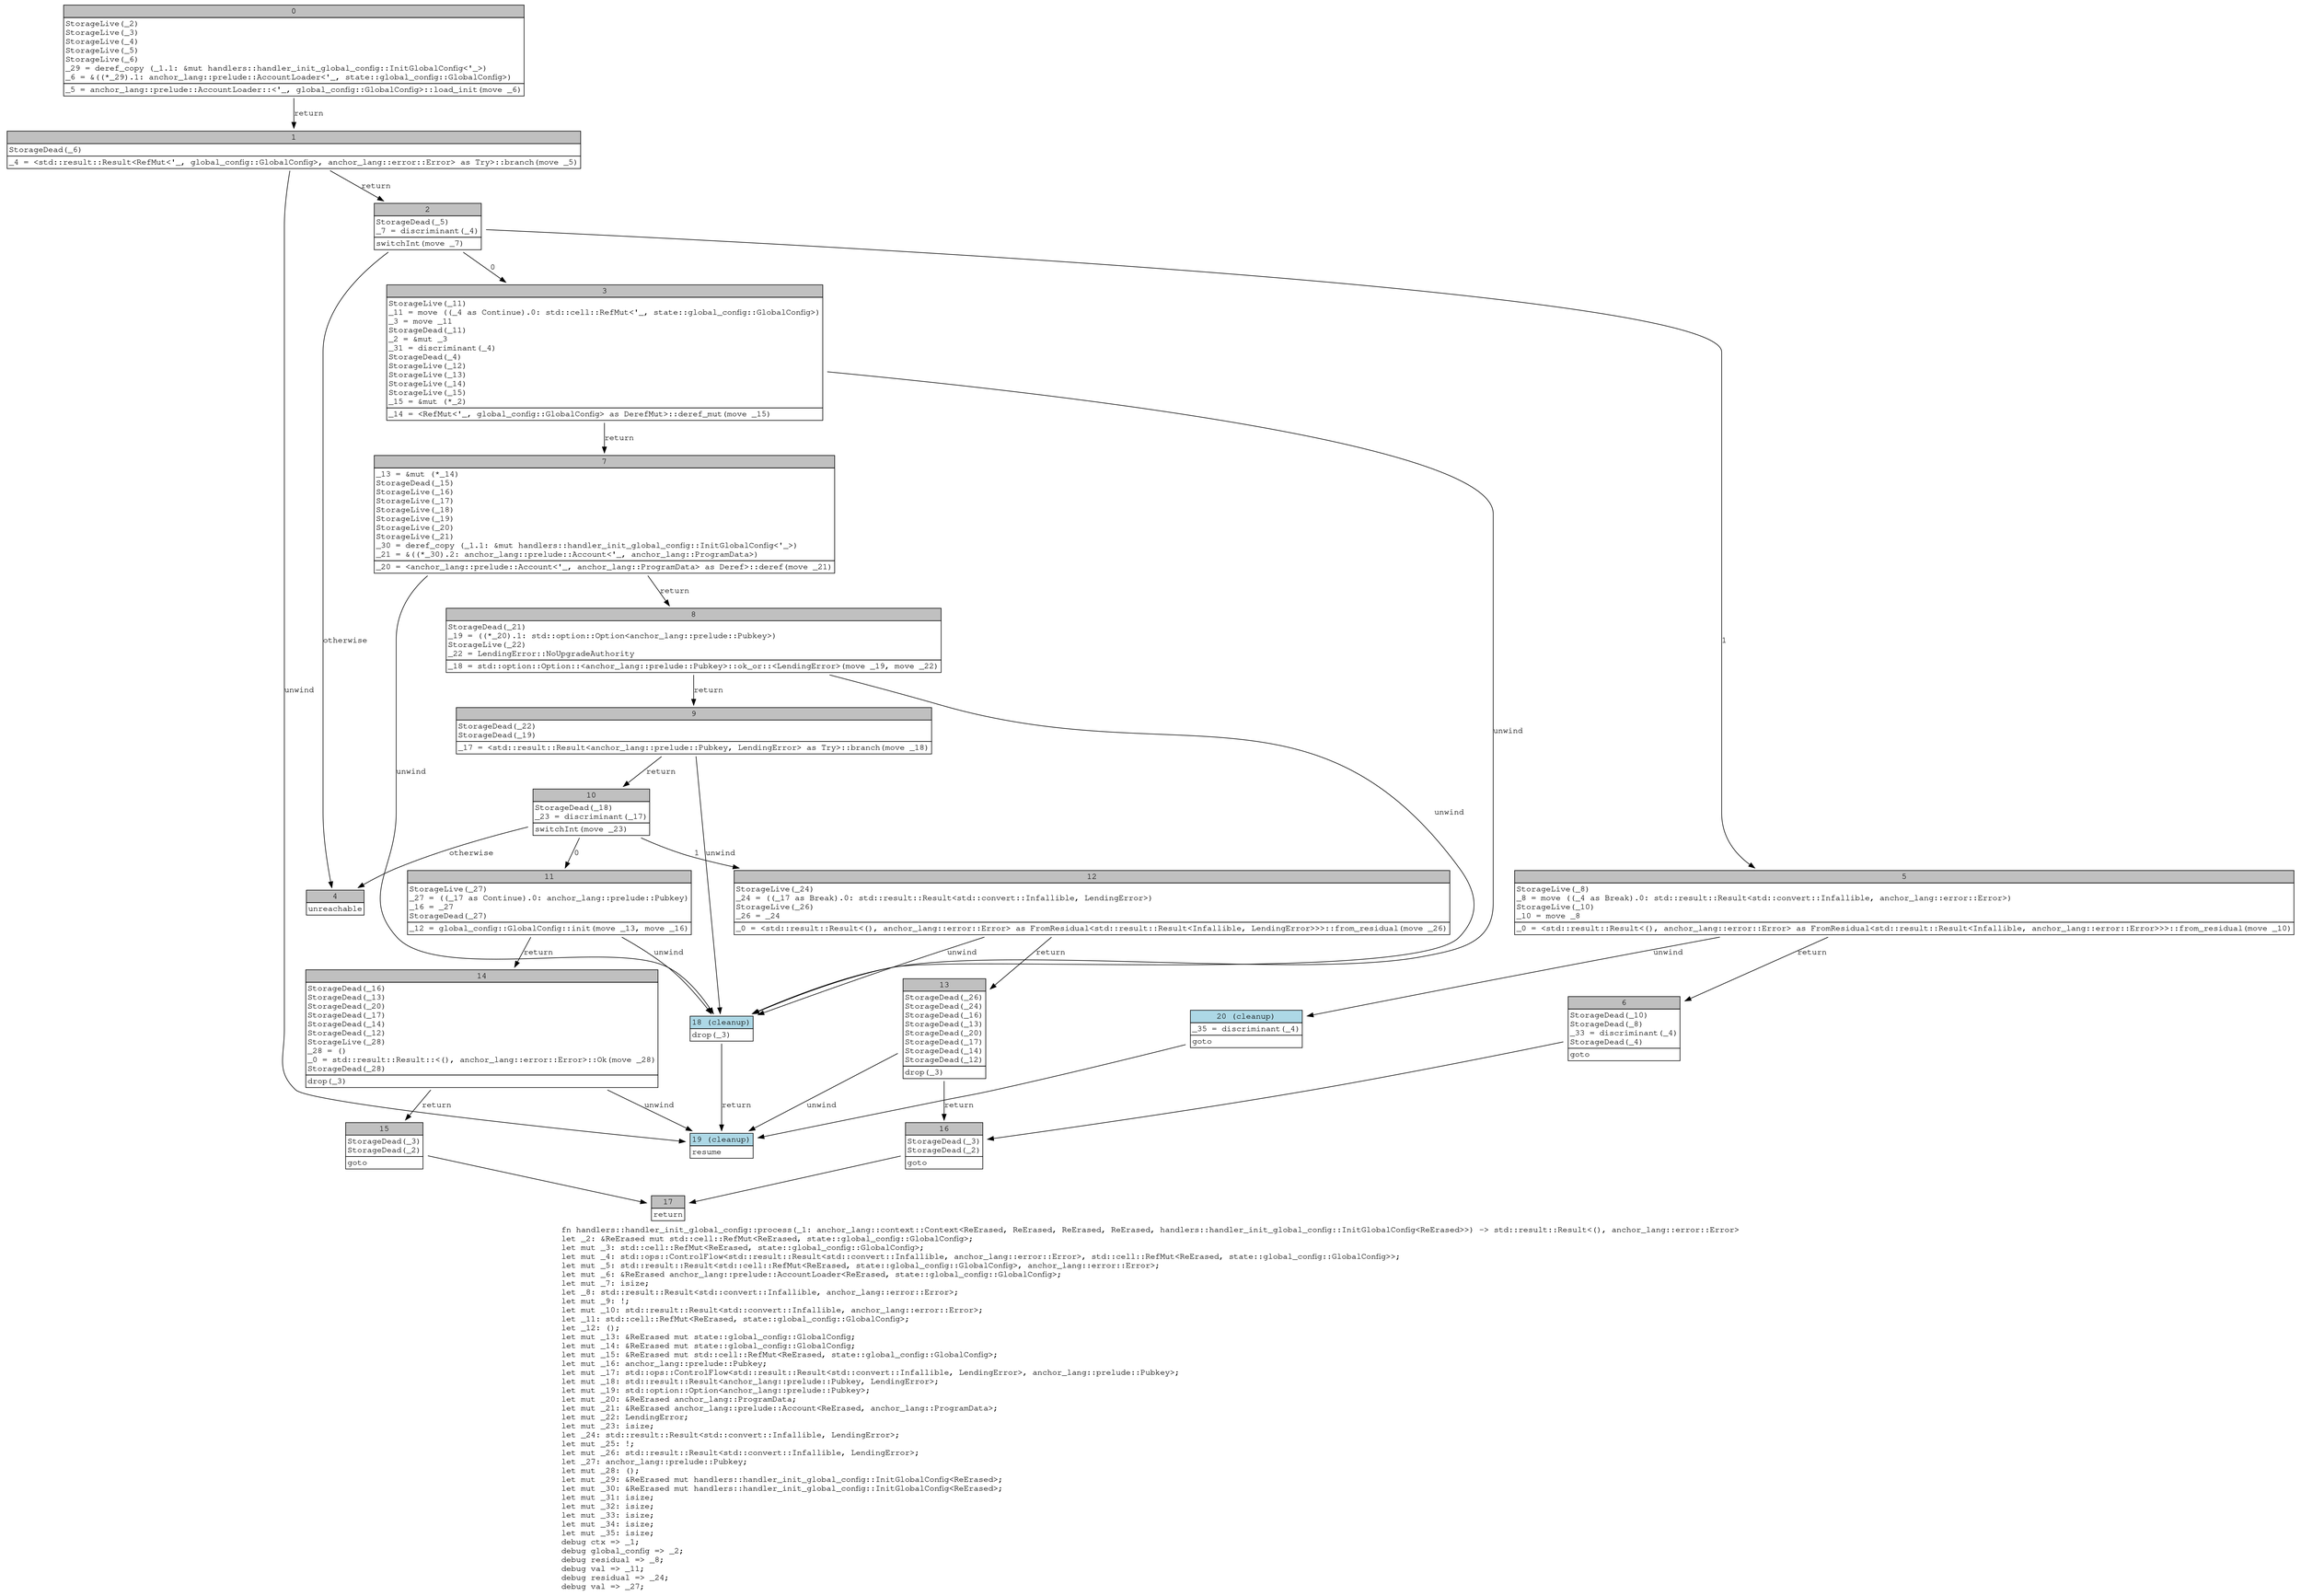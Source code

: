 digraph Mir_0_254 {
    graph [fontname="Courier, monospace"];
    node [fontname="Courier, monospace"];
    edge [fontname="Courier, monospace"];
    label=<fn handlers::handler_init_global_config::process(_1: anchor_lang::context::Context&lt;ReErased, ReErased, ReErased, ReErased, handlers::handler_init_global_config::InitGlobalConfig&lt;ReErased&gt;&gt;) -&gt; std::result::Result&lt;(), anchor_lang::error::Error&gt;<br align="left"/>let _2: &amp;ReErased mut std::cell::RefMut&lt;ReErased, state::global_config::GlobalConfig&gt;;<br align="left"/>let mut _3: std::cell::RefMut&lt;ReErased, state::global_config::GlobalConfig&gt;;<br align="left"/>let mut _4: std::ops::ControlFlow&lt;std::result::Result&lt;std::convert::Infallible, anchor_lang::error::Error&gt;, std::cell::RefMut&lt;ReErased, state::global_config::GlobalConfig&gt;&gt;;<br align="left"/>let mut _5: std::result::Result&lt;std::cell::RefMut&lt;ReErased, state::global_config::GlobalConfig&gt;, anchor_lang::error::Error&gt;;<br align="left"/>let mut _6: &amp;ReErased anchor_lang::prelude::AccountLoader&lt;ReErased, state::global_config::GlobalConfig&gt;;<br align="left"/>let mut _7: isize;<br align="left"/>let _8: std::result::Result&lt;std::convert::Infallible, anchor_lang::error::Error&gt;;<br align="left"/>let mut _9: !;<br align="left"/>let mut _10: std::result::Result&lt;std::convert::Infallible, anchor_lang::error::Error&gt;;<br align="left"/>let _11: std::cell::RefMut&lt;ReErased, state::global_config::GlobalConfig&gt;;<br align="left"/>let _12: ();<br align="left"/>let mut _13: &amp;ReErased mut state::global_config::GlobalConfig;<br align="left"/>let mut _14: &amp;ReErased mut state::global_config::GlobalConfig;<br align="left"/>let mut _15: &amp;ReErased mut std::cell::RefMut&lt;ReErased, state::global_config::GlobalConfig&gt;;<br align="left"/>let mut _16: anchor_lang::prelude::Pubkey;<br align="left"/>let mut _17: std::ops::ControlFlow&lt;std::result::Result&lt;std::convert::Infallible, LendingError&gt;, anchor_lang::prelude::Pubkey&gt;;<br align="left"/>let mut _18: std::result::Result&lt;anchor_lang::prelude::Pubkey, LendingError&gt;;<br align="left"/>let mut _19: std::option::Option&lt;anchor_lang::prelude::Pubkey&gt;;<br align="left"/>let mut _20: &amp;ReErased anchor_lang::ProgramData;<br align="left"/>let mut _21: &amp;ReErased anchor_lang::prelude::Account&lt;ReErased, anchor_lang::ProgramData&gt;;<br align="left"/>let mut _22: LendingError;<br align="left"/>let mut _23: isize;<br align="left"/>let _24: std::result::Result&lt;std::convert::Infallible, LendingError&gt;;<br align="left"/>let mut _25: !;<br align="left"/>let mut _26: std::result::Result&lt;std::convert::Infallible, LendingError&gt;;<br align="left"/>let _27: anchor_lang::prelude::Pubkey;<br align="left"/>let mut _28: ();<br align="left"/>let mut _29: &amp;ReErased mut handlers::handler_init_global_config::InitGlobalConfig&lt;ReErased&gt;;<br align="left"/>let mut _30: &amp;ReErased mut handlers::handler_init_global_config::InitGlobalConfig&lt;ReErased&gt;;<br align="left"/>let mut _31: isize;<br align="left"/>let mut _32: isize;<br align="left"/>let mut _33: isize;<br align="left"/>let mut _34: isize;<br align="left"/>let mut _35: isize;<br align="left"/>debug ctx =&gt; _1;<br align="left"/>debug global_config =&gt; _2;<br align="left"/>debug residual =&gt; _8;<br align="left"/>debug val =&gt; _11;<br align="left"/>debug residual =&gt; _24;<br align="left"/>debug val =&gt; _27;<br align="left"/>>;
    bb0__0_254 [shape="none", label=<<table border="0" cellborder="1" cellspacing="0"><tr><td bgcolor="gray" align="center" colspan="1">0</td></tr><tr><td align="left" balign="left">StorageLive(_2)<br/>StorageLive(_3)<br/>StorageLive(_4)<br/>StorageLive(_5)<br/>StorageLive(_6)<br/>_29 = deref_copy (_1.1: &amp;mut handlers::handler_init_global_config::InitGlobalConfig&lt;'_&gt;)<br/>_6 = &amp;((*_29).1: anchor_lang::prelude::AccountLoader&lt;'_, state::global_config::GlobalConfig&gt;)<br/></td></tr><tr><td align="left">_5 = anchor_lang::prelude::AccountLoader::&lt;'_, global_config::GlobalConfig&gt;::load_init(move _6)</td></tr></table>>];
    bb1__0_254 [shape="none", label=<<table border="0" cellborder="1" cellspacing="0"><tr><td bgcolor="gray" align="center" colspan="1">1</td></tr><tr><td align="left" balign="left">StorageDead(_6)<br/></td></tr><tr><td align="left">_4 = &lt;std::result::Result&lt;RefMut&lt;'_, global_config::GlobalConfig&gt;, anchor_lang::error::Error&gt; as Try&gt;::branch(move _5)</td></tr></table>>];
    bb2__0_254 [shape="none", label=<<table border="0" cellborder="1" cellspacing="0"><tr><td bgcolor="gray" align="center" colspan="1">2</td></tr><tr><td align="left" balign="left">StorageDead(_5)<br/>_7 = discriminant(_4)<br/></td></tr><tr><td align="left">switchInt(move _7)</td></tr></table>>];
    bb3__0_254 [shape="none", label=<<table border="0" cellborder="1" cellspacing="0"><tr><td bgcolor="gray" align="center" colspan="1">3</td></tr><tr><td align="left" balign="left">StorageLive(_11)<br/>_11 = move ((_4 as Continue).0: std::cell::RefMut&lt;'_, state::global_config::GlobalConfig&gt;)<br/>_3 = move _11<br/>StorageDead(_11)<br/>_2 = &amp;mut _3<br/>_31 = discriminant(_4)<br/>StorageDead(_4)<br/>StorageLive(_12)<br/>StorageLive(_13)<br/>StorageLive(_14)<br/>StorageLive(_15)<br/>_15 = &amp;mut (*_2)<br/></td></tr><tr><td align="left">_14 = &lt;RefMut&lt;'_, global_config::GlobalConfig&gt; as DerefMut&gt;::deref_mut(move _15)</td></tr></table>>];
    bb4__0_254 [shape="none", label=<<table border="0" cellborder="1" cellspacing="0"><tr><td bgcolor="gray" align="center" colspan="1">4</td></tr><tr><td align="left">unreachable</td></tr></table>>];
    bb5__0_254 [shape="none", label=<<table border="0" cellborder="1" cellspacing="0"><tr><td bgcolor="gray" align="center" colspan="1">5</td></tr><tr><td align="left" balign="left">StorageLive(_8)<br/>_8 = move ((_4 as Break).0: std::result::Result&lt;std::convert::Infallible, anchor_lang::error::Error&gt;)<br/>StorageLive(_10)<br/>_10 = move _8<br/></td></tr><tr><td align="left">_0 = &lt;std::result::Result&lt;(), anchor_lang::error::Error&gt; as FromResidual&lt;std::result::Result&lt;Infallible, anchor_lang::error::Error&gt;&gt;&gt;::from_residual(move _10)</td></tr></table>>];
    bb6__0_254 [shape="none", label=<<table border="0" cellborder="1" cellspacing="0"><tr><td bgcolor="gray" align="center" colspan="1">6</td></tr><tr><td align="left" balign="left">StorageDead(_10)<br/>StorageDead(_8)<br/>_33 = discriminant(_4)<br/>StorageDead(_4)<br/></td></tr><tr><td align="left">goto</td></tr></table>>];
    bb7__0_254 [shape="none", label=<<table border="0" cellborder="1" cellspacing="0"><tr><td bgcolor="gray" align="center" colspan="1">7</td></tr><tr><td align="left" balign="left">_13 = &amp;mut (*_14)<br/>StorageDead(_15)<br/>StorageLive(_16)<br/>StorageLive(_17)<br/>StorageLive(_18)<br/>StorageLive(_19)<br/>StorageLive(_20)<br/>StorageLive(_21)<br/>_30 = deref_copy (_1.1: &amp;mut handlers::handler_init_global_config::InitGlobalConfig&lt;'_&gt;)<br/>_21 = &amp;((*_30).2: anchor_lang::prelude::Account&lt;'_, anchor_lang::ProgramData&gt;)<br/></td></tr><tr><td align="left">_20 = &lt;anchor_lang::prelude::Account&lt;'_, anchor_lang::ProgramData&gt; as Deref&gt;::deref(move _21)</td></tr></table>>];
    bb8__0_254 [shape="none", label=<<table border="0" cellborder="1" cellspacing="0"><tr><td bgcolor="gray" align="center" colspan="1">8</td></tr><tr><td align="left" balign="left">StorageDead(_21)<br/>_19 = ((*_20).1: std::option::Option&lt;anchor_lang::prelude::Pubkey&gt;)<br/>StorageLive(_22)<br/>_22 = LendingError::NoUpgradeAuthority<br/></td></tr><tr><td align="left">_18 = std::option::Option::&lt;anchor_lang::prelude::Pubkey&gt;::ok_or::&lt;LendingError&gt;(move _19, move _22)</td></tr></table>>];
    bb9__0_254 [shape="none", label=<<table border="0" cellborder="1" cellspacing="0"><tr><td bgcolor="gray" align="center" colspan="1">9</td></tr><tr><td align="left" balign="left">StorageDead(_22)<br/>StorageDead(_19)<br/></td></tr><tr><td align="left">_17 = &lt;std::result::Result&lt;anchor_lang::prelude::Pubkey, LendingError&gt; as Try&gt;::branch(move _18)</td></tr></table>>];
    bb10__0_254 [shape="none", label=<<table border="0" cellborder="1" cellspacing="0"><tr><td bgcolor="gray" align="center" colspan="1">10</td></tr><tr><td align="left" balign="left">StorageDead(_18)<br/>_23 = discriminant(_17)<br/></td></tr><tr><td align="left">switchInt(move _23)</td></tr></table>>];
    bb11__0_254 [shape="none", label=<<table border="0" cellborder="1" cellspacing="0"><tr><td bgcolor="gray" align="center" colspan="1">11</td></tr><tr><td align="left" balign="left">StorageLive(_27)<br/>_27 = ((_17 as Continue).0: anchor_lang::prelude::Pubkey)<br/>_16 = _27<br/>StorageDead(_27)<br/></td></tr><tr><td align="left">_12 = global_config::GlobalConfig::init(move _13, move _16)</td></tr></table>>];
    bb12__0_254 [shape="none", label=<<table border="0" cellborder="1" cellspacing="0"><tr><td bgcolor="gray" align="center" colspan="1">12</td></tr><tr><td align="left" balign="left">StorageLive(_24)<br/>_24 = ((_17 as Break).0: std::result::Result&lt;std::convert::Infallible, LendingError&gt;)<br/>StorageLive(_26)<br/>_26 = _24<br/></td></tr><tr><td align="left">_0 = &lt;std::result::Result&lt;(), anchor_lang::error::Error&gt; as FromResidual&lt;std::result::Result&lt;Infallible, LendingError&gt;&gt;&gt;::from_residual(move _26)</td></tr></table>>];
    bb13__0_254 [shape="none", label=<<table border="0" cellborder="1" cellspacing="0"><tr><td bgcolor="gray" align="center" colspan="1">13</td></tr><tr><td align="left" balign="left">StorageDead(_26)<br/>StorageDead(_24)<br/>StorageDead(_16)<br/>StorageDead(_13)<br/>StorageDead(_20)<br/>StorageDead(_17)<br/>StorageDead(_14)<br/>StorageDead(_12)<br/></td></tr><tr><td align="left">drop(_3)</td></tr></table>>];
    bb14__0_254 [shape="none", label=<<table border="0" cellborder="1" cellspacing="0"><tr><td bgcolor="gray" align="center" colspan="1">14</td></tr><tr><td align="left" balign="left">StorageDead(_16)<br/>StorageDead(_13)<br/>StorageDead(_20)<br/>StorageDead(_17)<br/>StorageDead(_14)<br/>StorageDead(_12)<br/>StorageLive(_28)<br/>_28 = ()<br/>_0 = std::result::Result::&lt;(), anchor_lang::error::Error&gt;::Ok(move _28)<br/>StorageDead(_28)<br/></td></tr><tr><td align="left">drop(_3)</td></tr></table>>];
    bb15__0_254 [shape="none", label=<<table border="0" cellborder="1" cellspacing="0"><tr><td bgcolor="gray" align="center" colspan="1">15</td></tr><tr><td align="left" balign="left">StorageDead(_3)<br/>StorageDead(_2)<br/></td></tr><tr><td align="left">goto</td></tr></table>>];
    bb16__0_254 [shape="none", label=<<table border="0" cellborder="1" cellspacing="0"><tr><td bgcolor="gray" align="center" colspan="1">16</td></tr><tr><td align="left" balign="left">StorageDead(_3)<br/>StorageDead(_2)<br/></td></tr><tr><td align="left">goto</td></tr></table>>];
    bb17__0_254 [shape="none", label=<<table border="0" cellborder="1" cellspacing="0"><tr><td bgcolor="gray" align="center" colspan="1">17</td></tr><tr><td align="left">return</td></tr></table>>];
    bb18__0_254 [shape="none", label=<<table border="0" cellborder="1" cellspacing="0"><tr><td bgcolor="lightblue" align="center" colspan="1">18 (cleanup)</td></tr><tr><td align="left">drop(_3)</td></tr></table>>];
    bb19__0_254 [shape="none", label=<<table border="0" cellborder="1" cellspacing="0"><tr><td bgcolor="lightblue" align="center" colspan="1">19 (cleanup)</td></tr><tr><td align="left">resume</td></tr></table>>];
    bb20__0_254 [shape="none", label=<<table border="0" cellborder="1" cellspacing="0"><tr><td bgcolor="lightblue" align="center" colspan="1">20 (cleanup)</td></tr><tr><td align="left" balign="left">_35 = discriminant(_4)<br/></td></tr><tr><td align="left">goto</td></tr></table>>];
    bb0__0_254 -> bb1__0_254 [label="return"];
    bb1__0_254 -> bb2__0_254 [label="return"];
    bb1__0_254 -> bb19__0_254 [label="unwind"];
    bb2__0_254 -> bb3__0_254 [label="0"];
    bb2__0_254 -> bb5__0_254 [label="1"];
    bb2__0_254 -> bb4__0_254 [label="otherwise"];
    bb3__0_254 -> bb7__0_254 [label="return"];
    bb3__0_254 -> bb18__0_254 [label="unwind"];
    bb5__0_254 -> bb6__0_254 [label="return"];
    bb5__0_254 -> bb20__0_254 [label="unwind"];
    bb6__0_254 -> bb16__0_254 [label=""];
    bb7__0_254 -> bb8__0_254 [label="return"];
    bb7__0_254 -> bb18__0_254 [label="unwind"];
    bb8__0_254 -> bb9__0_254 [label="return"];
    bb8__0_254 -> bb18__0_254 [label="unwind"];
    bb9__0_254 -> bb10__0_254 [label="return"];
    bb9__0_254 -> bb18__0_254 [label="unwind"];
    bb10__0_254 -> bb11__0_254 [label="0"];
    bb10__0_254 -> bb12__0_254 [label="1"];
    bb10__0_254 -> bb4__0_254 [label="otherwise"];
    bb11__0_254 -> bb14__0_254 [label="return"];
    bb11__0_254 -> bb18__0_254 [label="unwind"];
    bb12__0_254 -> bb13__0_254 [label="return"];
    bb12__0_254 -> bb18__0_254 [label="unwind"];
    bb13__0_254 -> bb16__0_254 [label="return"];
    bb13__0_254 -> bb19__0_254 [label="unwind"];
    bb14__0_254 -> bb15__0_254 [label="return"];
    bb14__0_254 -> bb19__0_254 [label="unwind"];
    bb15__0_254 -> bb17__0_254 [label=""];
    bb16__0_254 -> bb17__0_254 [label=""];
    bb18__0_254 -> bb19__0_254 [label="return"];
    bb20__0_254 -> bb19__0_254 [label=""];
}

